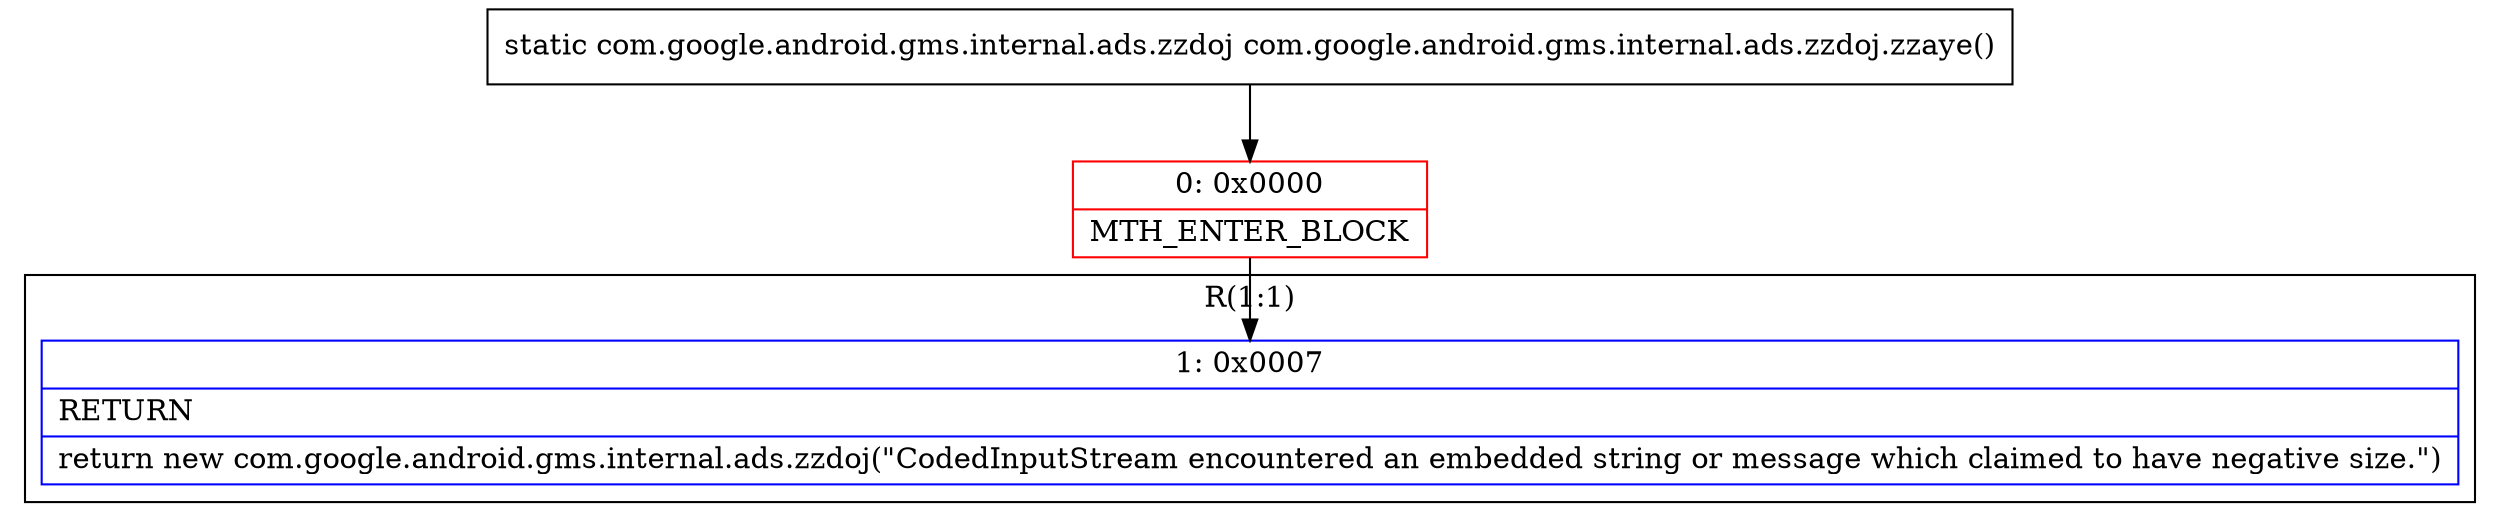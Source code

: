 digraph "CFG forcom.google.android.gms.internal.ads.zzdoj.zzaye()Lcom\/google\/android\/gms\/internal\/ads\/zzdoj;" {
subgraph cluster_Region_854733661 {
label = "R(1:1)";
node [shape=record,color=blue];
Node_1 [shape=record,label="{1\:\ 0x0007|RETURN\l|return new com.google.android.gms.internal.ads.zzdoj(\"CodedInputStream encountered an embedded string or message which claimed to have negative size.\")\l}"];
}
Node_0 [shape=record,color=red,label="{0\:\ 0x0000|MTH_ENTER_BLOCK\l}"];
MethodNode[shape=record,label="{static com.google.android.gms.internal.ads.zzdoj com.google.android.gms.internal.ads.zzdoj.zzaye() }"];
MethodNode -> Node_0;
Node_0 -> Node_1;
}

